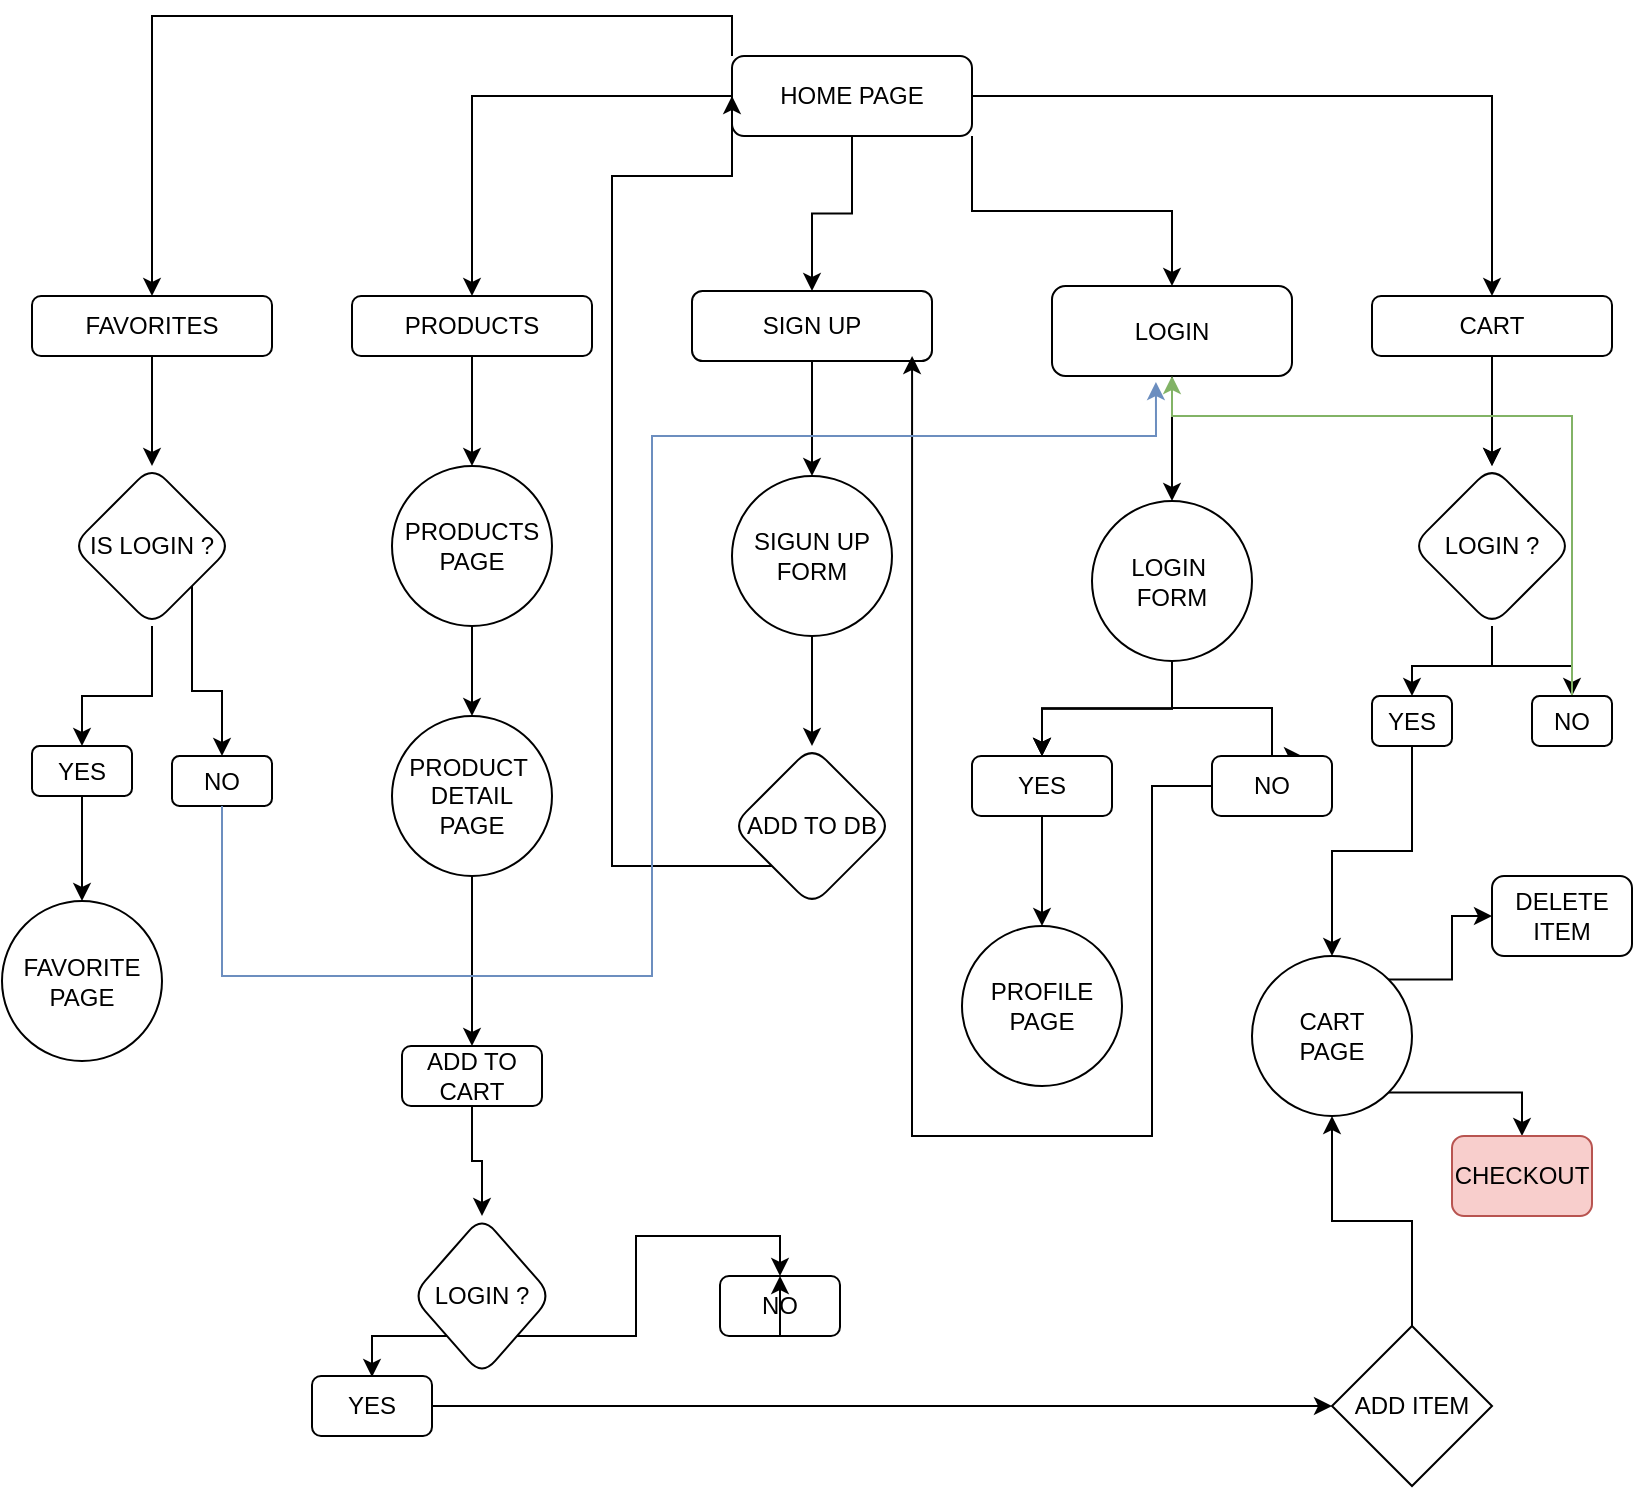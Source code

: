 <mxfile version="24.5.2" type="github">
  <diagram id="C5RBs43oDa-KdzZeNtuy" name="Page-1">
    <mxGraphModel dx="2181" dy="726" grid="1" gridSize="10" guides="1" tooltips="1" connect="1" arrows="1" fold="1" page="1" pageScale="1" pageWidth="827" pageHeight="1169" math="0" shadow="0">
      <root>
        <mxCell id="WIyWlLk6GJQsqaUBKTNV-0" />
        <mxCell id="WIyWlLk6GJQsqaUBKTNV-1" parent="WIyWlLk6GJQsqaUBKTNV-0" />
        <mxCell id="T-v2wSZh6R9Aq7Sud8xA-3" style="edgeStyle=orthogonalEdgeStyle;rounded=0;orthogonalLoop=1;jettySize=auto;html=1;entryX=0.5;entryY=0;entryDx=0;entryDy=0;" edge="1" parent="WIyWlLk6GJQsqaUBKTNV-1" source="WIyWlLk6GJQsqaUBKTNV-3" target="WIyWlLk6GJQsqaUBKTNV-7">
          <mxGeometry relative="1" as="geometry" />
        </mxCell>
        <mxCell id="T-v2wSZh6R9Aq7Sud8xA-6" style="edgeStyle=orthogonalEdgeStyle;rounded=0;orthogonalLoop=1;jettySize=auto;html=1;" edge="1" parent="WIyWlLk6GJQsqaUBKTNV-1" source="WIyWlLk6GJQsqaUBKTNV-3" target="T-v2wSZh6R9Aq7Sud8xA-4">
          <mxGeometry relative="1" as="geometry" />
        </mxCell>
        <mxCell id="T-v2wSZh6R9Aq7Sud8xA-11" style="edgeStyle=orthogonalEdgeStyle;rounded=0;orthogonalLoop=1;jettySize=auto;html=1;" edge="1" parent="WIyWlLk6GJQsqaUBKTNV-1" source="WIyWlLk6GJQsqaUBKTNV-3" target="T-v2wSZh6R9Aq7Sud8xA-8">
          <mxGeometry relative="1" as="geometry" />
        </mxCell>
        <mxCell id="T-v2wSZh6R9Aq7Sud8xA-12" style="edgeStyle=orthogonalEdgeStyle;rounded=0;orthogonalLoop=1;jettySize=auto;html=1;exitX=1;exitY=1;exitDx=0;exitDy=0;" edge="1" parent="WIyWlLk6GJQsqaUBKTNV-1" source="WIyWlLk6GJQsqaUBKTNV-3" target="T-v2wSZh6R9Aq7Sud8xA-5">
          <mxGeometry relative="1" as="geometry" />
        </mxCell>
        <mxCell id="T-v2wSZh6R9Aq7Sud8xA-14" style="edgeStyle=orthogonalEdgeStyle;rounded=0;orthogonalLoop=1;jettySize=auto;html=1;exitX=0;exitY=0;exitDx=0;exitDy=0;entryX=0.5;entryY=0;entryDx=0;entryDy=0;" edge="1" parent="WIyWlLk6GJQsqaUBKTNV-1" source="WIyWlLk6GJQsqaUBKTNV-3" target="T-v2wSZh6R9Aq7Sud8xA-13">
          <mxGeometry relative="1" as="geometry" />
        </mxCell>
        <mxCell id="WIyWlLk6GJQsqaUBKTNV-3" value="HOME PAGE" style="rounded=1;whiteSpace=wrap;html=1;fontSize=12;glass=0;strokeWidth=1;shadow=0;" parent="WIyWlLk6GJQsqaUBKTNV-1" vertex="1">
          <mxGeometry x="360" y="60" width="120" height="40" as="geometry" />
        </mxCell>
        <mxCell id="T-v2wSZh6R9Aq7Sud8xA-46" value="" style="edgeStyle=orthogonalEdgeStyle;rounded=0;orthogonalLoop=1;jettySize=auto;html=1;" edge="1" parent="WIyWlLk6GJQsqaUBKTNV-1" source="WIyWlLk6GJQsqaUBKTNV-7" target="T-v2wSZh6R9Aq7Sud8xA-45">
          <mxGeometry relative="1" as="geometry" />
        </mxCell>
        <mxCell id="WIyWlLk6GJQsqaUBKTNV-7" value="PRODUCTS" style="rounded=1;whiteSpace=wrap;html=1;fontSize=12;glass=0;strokeWidth=1;shadow=0;" parent="WIyWlLk6GJQsqaUBKTNV-1" vertex="1">
          <mxGeometry x="170" y="180" width="120" height="30" as="geometry" />
        </mxCell>
        <mxCell id="T-v2wSZh6R9Aq7Sud8xA-16" value="" style="edgeStyle=orthogonalEdgeStyle;rounded=0;orthogonalLoop=1;jettySize=auto;html=1;" edge="1" parent="WIyWlLk6GJQsqaUBKTNV-1" source="T-v2wSZh6R9Aq7Sud8xA-4" target="T-v2wSZh6R9Aq7Sud8xA-15">
          <mxGeometry relative="1" as="geometry" />
        </mxCell>
        <mxCell id="T-v2wSZh6R9Aq7Sud8xA-4" value="SIGN UP" style="rounded=1;whiteSpace=wrap;html=1;" vertex="1" parent="WIyWlLk6GJQsqaUBKTNV-1">
          <mxGeometry x="340" y="177.5" width="120" height="35" as="geometry" />
        </mxCell>
        <mxCell id="T-v2wSZh6R9Aq7Sud8xA-20" value="" style="edgeStyle=orthogonalEdgeStyle;rounded=0;orthogonalLoop=1;jettySize=auto;html=1;" edge="1" parent="WIyWlLk6GJQsqaUBKTNV-1" source="T-v2wSZh6R9Aq7Sud8xA-5" target="T-v2wSZh6R9Aq7Sud8xA-19">
          <mxGeometry relative="1" as="geometry" />
        </mxCell>
        <mxCell id="T-v2wSZh6R9Aq7Sud8xA-5" value="LOGIN" style="rounded=1;whiteSpace=wrap;html=1;" vertex="1" parent="WIyWlLk6GJQsqaUBKTNV-1">
          <mxGeometry x="520" y="175" width="120" height="45" as="geometry" />
        </mxCell>
        <mxCell id="T-v2wSZh6R9Aq7Sud8xA-31" value="" style="edgeStyle=orthogonalEdgeStyle;rounded=0;orthogonalLoop=1;jettySize=auto;html=1;" edge="1" parent="WIyWlLk6GJQsqaUBKTNV-1" source="T-v2wSZh6R9Aq7Sud8xA-8">
          <mxGeometry relative="1" as="geometry">
            <mxPoint x="740" y="265" as="targetPoint" />
          </mxGeometry>
        </mxCell>
        <mxCell id="T-v2wSZh6R9Aq7Sud8xA-33" value="" style="edgeStyle=orthogonalEdgeStyle;rounded=0;orthogonalLoop=1;jettySize=auto;html=1;" edge="1" parent="WIyWlLk6GJQsqaUBKTNV-1" source="T-v2wSZh6R9Aq7Sud8xA-8" target="T-v2wSZh6R9Aq7Sud8xA-32">
          <mxGeometry relative="1" as="geometry" />
        </mxCell>
        <mxCell id="T-v2wSZh6R9Aq7Sud8xA-8" value="CART" style="rounded=1;whiteSpace=wrap;html=1;" vertex="1" parent="WIyWlLk6GJQsqaUBKTNV-1">
          <mxGeometry x="680" y="180" width="120" height="30" as="geometry" />
        </mxCell>
        <mxCell id="T-v2wSZh6R9Aq7Sud8xA-10" style="edgeStyle=orthogonalEdgeStyle;rounded=0;orthogonalLoop=1;jettySize=auto;html=1;exitX=0.5;exitY=1;exitDx=0;exitDy=0;" edge="1" parent="WIyWlLk6GJQsqaUBKTNV-1" source="T-v2wSZh6R9Aq7Sud8xA-8" target="T-v2wSZh6R9Aq7Sud8xA-8">
          <mxGeometry relative="1" as="geometry" />
        </mxCell>
        <mxCell id="T-v2wSZh6R9Aq7Sud8xA-70" value="" style="edgeStyle=orthogonalEdgeStyle;rounded=0;orthogonalLoop=1;jettySize=auto;html=1;" edge="1" parent="WIyWlLk6GJQsqaUBKTNV-1" source="T-v2wSZh6R9Aq7Sud8xA-13" target="T-v2wSZh6R9Aq7Sud8xA-69">
          <mxGeometry relative="1" as="geometry" />
        </mxCell>
        <mxCell id="T-v2wSZh6R9Aq7Sud8xA-13" value="FAVORITES" style="rounded=1;whiteSpace=wrap;html=1;" vertex="1" parent="WIyWlLk6GJQsqaUBKTNV-1">
          <mxGeometry x="10" y="180" width="120" height="30" as="geometry" />
        </mxCell>
        <mxCell id="T-v2wSZh6R9Aq7Sud8xA-18" value="" style="edgeStyle=orthogonalEdgeStyle;rounded=0;orthogonalLoop=1;jettySize=auto;html=1;" edge="1" parent="WIyWlLk6GJQsqaUBKTNV-1" source="T-v2wSZh6R9Aq7Sud8xA-15" target="T-v2wSZh6R9Aq7Sud8xA-17">
          <mxGeometry relative="1" as="geometry" />
        </mxCell>
        <mxCell id="T-v2wSZh6R9Aq7Sud8xA-15" value="SIGUN UP FORM" style="ellipse;whiteSpace=wrap;html=1;rounded=1;" vertex="1" parent="WIyWlLk6GJQsqaUBKTNV-1">
          <mxGeometry x="360" y="270" width="80" height="80" as="geometry" />
        </mxCell>
        <mxCell id="T-v2wSZh6R9Aq7Sud8xA-81" style="edgeStyle=orthogonalEdgeStyle;rounded=0;orthogonalLoop=1;jettySize=auto;html=1;exitX=0;exitY=1;exitDx=0;exitDy=0;entryX=0;entryY=0.5;entryDx=0;entryDy=0;" edge="1" parent="WIyWlLk6GJQsqaUBKTNV-1" source="T-v2wSZh6R9Aq7Sud8xA-17" target="WIyWlLk6GJQsqaUBKTNV-3">
          <mxGeometry relative="1" as="geometry">
            <Array as="points">
              <mxPoint x="300" y="465" />
              <mxPoint x="300" y="120" />
              <mxPoint x="360" y="120" />
            </Array>
          </mxGeometry>
        </mxCell>
        <mxCell id="T-v2wSZh6R9Aq7Sud8xA-17" value="ADD TO DB" style="rhombus;whiteSpace=wrap;html=1;rounded=1;" vertex="1" parent="WIyWlLk6GJQsqaUBKTNV-1">
          <mxGeometry x="360" y="405" width="80" height="80" as="geometry" />
        </mxCell>
        <mxCell id="T-v2wSZh6R9Aq7Sud8xA-22" value="" style="edgeStyle=orthogonalEdgeStyle;rounded=0;orthogonalLoop=1;jettySize=auto;html=1;" edge="1" parent="WIyWlLk6GJQsqaUBKTNV-1" source="T-v2wSZh6R9Aq7Sud8xA-19" target="T-v2wSZh6R9Aq7Sud8xA-21">
          <mxGeometry relative="1" as="geometry" />
        </mxCell>
        <mxCell id="T-v2wSZh6R9Aq7Sud8xA-23" value="" style="edgeStyle=orthogonalEdgeStyle;rounded=0;orthogonalLoop=1;jettySize=auto;html=1;" edge="1" parent="WIyWlLk6GJQsqaUBKTNV-1" source="T-v2wSZh6R9Aq7Sud8xA-19" target="T-v2wSZh6R9Aq7Sud8xA-21">
          <mxGeometry relative="1" as="geometry" />
        </mxCell>
        <mxCell id="T-v2wSZh6R9Aq7Sud8xA-24" value="" style="edgeStyle=orthogonalEdgeStyle;rounded=0;orthogonalLoop=1;jettySize=auto;html=1;" edge="1" parent="WIyWlLk6GJQsqaUBKTNV-1" source="T-v2wSZh6R9Aq7Sud8xA-19" target="T-v2wSZh6R9Aq7Sud8xA-21">
          <mxGeometry relative="1" as="geometry" />
        </mxCell>
        <mxCell id="T-v2wSZh6R9Aq7Sud8xA-26" style="edgeStyle=orthogonalEdgeStyle;rounded=0;orthogonalLoop=1;jettySize=auto;html=1;exitX=0.5;exitY=1;exitDx=0;exitDy=0;entryX=0.75;entryY=0;entryDx=0;entryDy=0;" edge="1" parent="WIyWlLk6GJQsqaUBKTNV-1" source="T-v2wSZh6R9Aq7Sud8xA-19" target="T-v2wSZh6R9Aq7Sud8xA-25">
          <mxGeometry relative="1" as="geometry">
            <Array as="points">
              <mxPoint x="580" y="386" />
              <mxPoint x="630" y="386" />
              <mxPoint x="630" y="410" />
            </Array>
          </mxGeometry>
        </mxCell>
        <mxCell id="T-v2wSZh6R9Aq7Sud8xA-19" value="LOGIN&amp;nbsp; FORM" style="ellipse;whiteSpace=wrap;html=1;rounded=1;" vertex="1" parent="WIyWlLk6GJQsqaUBKTNV-1">
          <mxGeometry x="540" y="282.5" width="80" height="80" as="geometry" />
        </mxCell>
        <mxCell id="T-v2wSZh6R9Aq7Sud8xA-28" value="" style="edgeStyle=orthogonalEdgeStyle;rounded=0;orthogonalLoop=1;jettySize=auto;html=1;" edge="1" parent="WIyWlLk6GJQsqaUBKTNV-1" source="T-v2wSZh6R9Aq7Sud8xA-21" target="T-v2wSZh6R9Aq7Sud8xA-27">
          <mxGeometry relative="1" as="geometry" />
        </mxCell>
        <mxCell id="T-v2wSZh6R9Aq7Sud8xA-21" value="YES" style="whiteSpace=wrap;html=1;rounded=1;" vertex="1" parent="WIyWlLk6GJQsqaUBKTNV-1">
          <mxGeometry x="480" y="410" width="70" height="30" as="geometry" />
        </mxCell>
        <mxCell id="T-v2wSZh6R9Aq7Sud8xA-25" value="NO" style="rounded=1;whiteSpace=wrap;html=1;" vertex="1" parent="WIyWlLk6GJQsqaUBKTNV-1">
          <mxGeometry x="600" y="410" width="60" height="30" as="geometry" />
        </mxCell>
        <mxCell id="T-v2wSZh6R9Aq7Sud8xA-27" value="PROFILE PAGE" style="ellipse;whiteSpace=wrap;html=1;rounded=1;" vertex="1" parent="WIyWlLk6GJQsqaUBKTNV-1">
          <mxGeometry x="475" y="495" width="80" height="80" as="geometry" />
        </mxCell>
        <mxCell id="T-v2wSZh6R9Aq7Sud8xA-29" style="edgeStyle=orthogonalEdgeStyle;rounded=0;orthogonalLoop=1;jettySize=auto;html=1;entryX=0.917;entryY=0.929;entryDx=0;entryDy=0;entryPerimeter=0;" edge="1" parent="WIyWlLk6GJQsqaUBKTNV-1" source="T-v2wSZh6R9Aq7Sud8xA-25" target="T-v2wSZh6R9Aq7Sud8xA-4">
          <mxGeometry relative="1" as="geometry">
            <Array as="points">
              <mxPoint x="570" y="425" />
              <mxPoint x="570" y="600" />
              <mxPoint x="450" y="600" />
            </Array>
          </mxGeometry>
        </mxCell>
        <mxCell id="T-v2wSZh6R9Aq7Sud8xA-35" value="" style="edgeStyle=orthogonalEdgeStyle;rounded=0;orthogonalLoop=1;jettySize=auto;html=1;" edge="1" parent="WIyWlLk6GJQsqaUBKTNV-1" source="T-v2wSZh6R9Aq7Sud8xA-32" target="T-v2wSZh6R9Aq7Sud8xA-34">
          <mxGeometry relative="1" as="geometry" />
        </mxCell>
        <mxCell id="T-v2wSZh6R9Aq7Sud8xA-37" style="edgeStyle=orthogonalEdgeStyle;rounded=0;orthogonalLoop=1;jettySize=auto;html=1;entryX=0.5;entryY=0;entryDx=0;entryDy=0;" edge="1" parent="WIyWlLk6GJQsqaUBKTNV-1" source="T-v2wSZh6R9Aq7Sud8xA-32" target="T-v2wSZh6R9Aq7Sud8xA-36">
          <mxGeometry relative="1" as="geometry" />
        </mxCell>
        <mxCell id="T-v2wSZh6R9Aq7Sud8xA-32" value="LOGIN ?" style="rhombus;whiteSpace=wrap;html=1;rounded=1;" vertex="1" parent="WIyWlLk6GJQsqaUBKTNV-1">
          <mxGeometry x="700" y="265" width="80" height="80" as="geometry" />
        </mxCell>
        <mxCell id="T-v2wSZh6R9Aq7Sud8xA-43" style="edgeStyle=orthogonalEdgeStyle;rounded=0;orthogonalLoop=1;jettySize=auto;html=1;" edge="1" parent="WIyWlLk6GJQsqaUBKTNV-1" source="T-v2wSZh6R9Aq7Sud8xA-34" target="T-v2wSZh6R9Aq7Sud8xA-42">
          <mxGeometry relative="1" as="geometry" />
        </mxCell>
        <mxCell id="T-v2wSZh6R9Aq7Sud8xA-34" value="YES" style="whiteSpace=wrap;html=1;rounded=1;" vertex="1" parent="WIyWlLk6GJQsqaUBKTNV-1">
          <mxGeometry x="680" y="380" width="40" height="25" as="geometry" />
        </mxCell>
        <mxCell id="T-v2wSZh6R9Aq7Sud8xA-44" style="edgeStyle=orthogonalEdgeStyle;rounded=0;orthogonalLoop=1;jettySize=auto;html=1;fillColor=#d5e8d4;strokeColor=#82b366;" edge="1" parent="WIyWlLk6GJQsqaUBKTNV-1" source="T-v2wSZh6R9Aq7Sud8xA-36" target="T-v2wSZh6R9Aq7Sud8xA-5">
          <mxGeometry relative="1" as="geometry">
            <Array as="points">
              <mxPoint x="780" y="240" />
              <mxPoint x="580" y="240" />
            </Array>
          </mxGeometry>
        </mxCell>
        <mxCell id="T-v2wSZh6R9Aq7Sud8xA-36" value="NO" style="whiteSpace=wrap;html=1;rounded=1;" vertex="1" parent="WIyWlLk6GJQsqaUBKTNV-1">
          <mxGeometry x="760" y="380" width="40" height="25" as="geometry" />
        </mxCell>
        <mxCell id="T-v2wSZh6R9Aq7Sud8xA-66" style="edgeStyle=orthogonalEdgeStyle;rounded=0;orthogonalLoop=1;jettySize=auto;html=1;exitX=1;exitY=0;exitDx=0;exitDy=0;entryX=0;entryY=0.5;entryDx=0;entryDy=0;" edge="1" parent="WIyWlLk6GJQsqaUBKTNV-1" source="T-v2wSZh6R9Aq7Sud8xA-42" target="T-v2wSZh6R9Aq7Sud8xA-64">
          <mxGeometry relative="1" as="geometry" />
        </mxCell>
        <mxCell id="T-v2wSZh6R9Aq7Sud8xA-67" style="edgeStyle=orthogonalEdgeStyle;rounded=0;orthogonalLoop=1;jettySize=auto;html=1;exitX=1;exitY=1;exitDx=0;exitDy=0;" edge="1" parent="WIyWlLk6GJQsqaUBKTNV-1" source="T-v2wSZh6R9Aq7Sud8xA-42" target="T-v2wSZh6R9Aq7Sud8xA-65">
          <mxGeometry relative="1" as="geometry" />
        </mxCell>
        <mxCell id="T-v2wSZh6R9Aq7Sud8xA-42" value="CART&lt;div&gt;PAGE&lt;/div&gt;" style="ellipse;whiteSpace=wrap;html=1;aspect=fixed;" vertex="1" parent="WIyWlLk6GJQsqaUBKTNV-1">
          <mxGeometry x="620" y="510" width="80" height="80" as="geometry" />
        </mxCell>
        <mxCell id="T-v2wSZh6R9Aq7Sud8xA-48" value="" style="edgeStyle=orthogonalEdgeStyle;rounded=0;orthogonalLoop=1;jettySize=auto;html=1;" edge="1" parent="WIyWlLk6GJQsqaUBKTNV-1" source="T-v2wSZh6R9Aq7Sud8xA-45" target="T-v2wSZh6R9Aq7Sud8xA-47">
          <mxGeometry relative="1" as="geometry" />
        </mxCell>
        <mxCell id="T-v2wSZh6R9Aq7Sud8xA-45" value="PRODUCTS&lt;div&gt;PAGE&lt;/div&gt;" style="ellipse;whiteSpace=wrap;html=1;rounded=1;glass=0;strokeWidth=1;shadow=0;" vertex="1" parent="WIyWlLk6GJQsqaUBKTNV-1">
          <mxGeometry x="190" y="265" width="80" height="80" as="geometry" />
        </mxCell>
        <mxCell id="T-v2wSZh6R9Aq7Sud8xA-50" value="" style="edgeStyle=orthogonalEdgeStyle;rounded=0;orthogonalLoop=1;jettySize=auto;html=1;" edge="1" parent="WIyWlLk6GJQsqaUBKTNV-1" source="T-v2wSZh6R9Aq7Sud8xA-47" target="T-v2wSZh6R9Aq7Sud8xA-49">
          <mxGeometry relative="1" as="geometry" />
        </mxCell>
        <mxCell id="T-v2wSZh6R9Aq7Sud8xA-47" value="PRODUCT&amp;nbsp;&lt;div&gt;DETAIL&lt;/div&gt;&lt;div&gt;PAGE&lt;/div&gt;" style="ellipse;whiteSpace=wrap;html=1;rounded=1;glass=0;strokeWidth=1;shadow=0;" vertex="1" parent="WIyWlLk6GJQsqaUBKTNV-1">
          <mxGeometry x="190" y="390" width="80" height="80" as="geometry" />
        </mxCell>
        <mxCell id="T-v2wSZh6R9Aq7Sud8xA-52" value="" style="edgeStyle=orthogonalEdgeStyle;rounded=0;orthogonalLoop=1;jettySize=auto;html=1;" edge="1" parent="WIyWlLk6GJQsqaUBKTNV-1" source="T-v2wSZh6R9Aq7Sud8xA-49" target="T-v2wSZh6R9Aq7Sud8xA-51">
          <mxGeometry relative="1" as="geometry" />
        </mxCell>
        <mxCell id="T-v2wSZh6R9Aq7Sud8xA-49" value="ADD TO CART" style="whiteSpace=wrap;html=1;rounded=1;glass=0;strokeWidth=1;shadow=0;" vertex="1" parent="WIyWlLk6GJQsqaUBKTNV-1">
          <mxGeometry x="195" y="555" width="70" height="30" as="geometry" />
        </mxCell>
        <mxCell id="T-v2wSZh6R9Aq7Sud8xA-57" style="edgeStyle=orthogonalEdgeStyle;rounded=0;orthogonalLoop=1;jettySize=auto;html=1;exitX=0;exitY=1;exitDx=0;exitDy=0;" edge="1" parent="WIyWlLk6GJQsqaUBKTNV-1" source="T-v2wSZh6R9Aq7Sud8xA-51">
          <mxGeometry relative="1" as="geometry">
            <mxPoint x="180.0" y="720" as="targetPoint" />
          </mxGeometry>
        </mxCell>
        <mxCell id="T-v2wSZh6R9Aq7Sud8xA-58" style="edgeStyle=orthogonalEdgeStyle;rounded=0;orthogonalLoop=1;jettySize=auto;html=1;exitX=1;exitY=1;exitDx=0;exitDy=0;entryX=0.5;entryY=0;entryDx=0;entryDy=0;" edge="1" parent="WIyWlLk6GJQsqaUBKTNV-1" source="T-v2wSZh6R9Aq7Sud8xA-51" target="T-v2wSZh6R9Aq7Sud8xA-56">
          <mxGeometry relative="1" as="geometry" />
        </mxCell>
        <mxCell id="T-v2wSZh6R9Aq7Sud8xA-51" value="LOGIN ?" style="rhombus;whiteSpace=wrap;html=1;rounded=1;glass=0;strokeWidth=1;shadow=0;" vertex="1" parent="WIyWlLk6GJQsqaUBKTNV-1">
          <mxGeometry x="200" y="640" width="70" height="80" as="geometry" />
        </mxCell>
        <mxCell id="T-v2wSZh6R9Aq7Sud8xA-60" style="edgeStyle=orthogonalEdgeStyle;rounded=0;orthogonalLoop=1;jettySize=auto;html=1;" edge="1" parent="WIyWlLk6GJQsqaUBKTNV-1" source="T-v2wSZh6R9Aq7Sud8xA-61" target="T-v2wSZh6R9Aq7Sud8xA-42">
          <mxGeometry relative="1" as="geometry" />
        </mxCell>
        <mxCell id="T-v2wSZh6R9Aq7Sud8xA-55" value="YES" style="rounded=1;whiteSpace=wrap;html=1;" vertex="1" parent="WIyWlLk6GJQsqaUBKTNV-1">
          <mxGeometry x="150" y="720" width="60" height="30" as="geometry" />
        </mxCell>
        <mxCell id="T-v2wSZh6R9Aq7Sud8xA-56" value="NO" style="rounded=1;whiteSpace=wrap;html=1;" vertex="1" parent="WIyWlLk6GJQsqaUBKTNV-1">
          <mxGeometry x="354" y="670" width="60" height="30" as="geometry" />
        </mxCell>
        <mxCell id="T-v2wSZh6R9Aq7Sud8xA-62" value="" style="edgeStyle=orthogonalEdgeStyle;rounded=0;orthogonalLoop=1;jettySize=auto;html=1;" edge="1" parent="WIyWlLk6GJQsqaUBKTNV-1" source="T-v2wSZh6R9Aq7Sud8xA-55" target="T-v2wSZh6R9Aq7Sud8xA-61">
          <mxGeometry relative="1" as="geometry">
            <mxPoint x="210" y="735" as="sourcePoint" />
            <mxPoint x="700" y="550" as="targetPoint" />
          </mxGeometry>
        </mxCell>
        <mxCell id="T-v2wSZh6R9Aq7Sud8xA-61" value="ADD ITEM" style="rhombus;whiteSpace=wrap;html=1;" vertex="1" parent="WIyWlLk6GJQsqaUBKTNV-1">
          <mxGeometry x="660" y="695" width="80" height="80" as="geometry" />
        </mxCell>
        <mxCell id="T-v2wSZh6R9Aq7Sud8xA-63" style="edgeStyle=orthogonalEdgeStyle;rounded=0;orthogonalLoop=1;jettySize=auto;html=1;exitX=0.5;exitY=1;exitDx=0;exitDy=0;entryX=0.5;entryY=0;entryDx=0;entryDy=0;" edge="1" parent="WIyWlLk6GJQsqaUBKTNV-1" source="T-v2wSZh6R9Aq7Sud8xA-56" target="T-v2wSZh6R9Aq7Sud8xA-56">
          <mxGeometry relative="1" as="geometry" />
        </mxCell>
        <mxCell id="T-v2wSZh6R9Aq7Sud8xA-64" value="DELETE&lt;div&gt;ITEM&lt;/div&gt;" style="rounded=1;whiteSpace=wrap;html=1;" vertex="1" parent="WIyWlLk6GJQsqaUBKTNV-1">
          <mxGeometry x="740" y="470" width="70" height="40" as="geometry" />
        </mxCell>
        <mxCell id="T-v2wSZh6R9Aq7Sud8xA-65" value="CHECKOUT" style="rounded=1;whiteSpace=wrap;html=1;fillColor=#f8cecc;strokeColor=#b85450;" vertex="1" parent="WIyWlLk6GJQsqaUBKTNV-1">
          <mxGeometry x="720" y="600" width="70" height="40" as="geometry" />
        </mxCell>
        <mxCell id="T-v2wSZh6R9Aq7Sud8xA-72" value="" style="edgeStyle=orthogonalEdgeStyle;rounded=0;orthogonalLoop=1;jettySize=auto;html=1;" edge="1" parent="WIyWlLk6GJQsqaUBKTNV-1" source="T-v2wSZh6R9Aq7Sud8xA-69" target="T-v2wSZh6R9Aq7Sud8xA-71">
          <mxGeometry relative="1" as="geometry">
            <Array as="points">
              <mxPoint x="70" y="380" />
              <mxPoint x="35" y="380" />
            </Array>
          </mxGeometry>
        </mxCell>
        <mxCell id="T-v2wSZh6R9Aq7Sud8xA-74" style="edgeStyle=orthogonalEdgeStyle;rounded=0;orthogonalLoop=1;jettySize=auto;html=1;exitX=1;exitY=1;exitDx=0;exitDy=0;" edge="1" parent="WIyWlLk6GJQsqaUBKTNV-1" source="T-v2wSZh6R9Aq7Sud8xA-69" target="T-v2wSZh6R9Aq7Sud8xA-73">
          <mxGeometry relative="1" as="geometry" />
        </mxCell>
        <mxCell id="T-v2wSZh6R9Aq7Sud8xA-69" value="IS LOGIN ?" style="rhombus;whiteSpace=wrap;html=1;rounded=1;" vertex="1" parent="WIyWlLk6GJQsqaUBKTNV-1">
          <mxGeometry x="30" y="265" width="80" height="80" as="geometry" />
        </mxCell>
        <mxCell id="T-v2wSZh6R9Aq7Sud8xA-76" value="" style="edgeStyle=orthogonalEdgeStyle;rounded=0;orthogonalLoop=1;jettySize=auto;html=1;" edge="1" parent="WIyWlLk6GJQsqaUBKTNV-1" source="T-v2wSZh6R9Aq7Sud8xA-71" target="T-v2wSZh6R9Aq7Sud8xA-75">
          <mxGeometry relative="1" as="geometry" />
        </mxCell>
        <mxCell id="T-v2wSZh6R9Aq7Sud8xA-71" value="YES" style="whiteSpace=wrap;html=1;rounded=1;" vertex="1" parent="WIyWlLk6GJQsqaUBKTNV-1">
          <mxGeometry x="10" y="405" width="50" height="25" as="geometry" />
        </mxCell>
        <mxCell id="T-v2wSZh6R9Aq7Sud8xA-73" value="NO" style="whiteSpace=wrap;html=1;rounded=1;" vertex="1" parent="WIyWlLk6GJQsqaUBKTNV-1">
          <mxGeometry x="80" y="410" width="50" height="25" as="geometry" />
        </mxCell>
        <mxCell id="T-v2wSZh6R9Aq7Sud8xA-75" value="FAVORITE&lt;div&gt;PAGE&lt;/div&gt;" style="ellipse;whiteSpace=wrap;html=1;rounded=1;" vertex="1" parent="WIyWlLk6GJQsqaUBKTNV-1">
          <mxGeometry x="-5" y="482.5" width="80" height="80" as="geometry" />
        </mxCell>
        <mxCell id="T-v2wSZh6R9Aq7Sud8xA-77" style="edgeStyle=orthogonalEdgeStyle;rounded=0;orthogonalLoop=1;jettySize=auto;html=1;exitX=0.5;exitY=1;exitDx=0;exitDy=0;entryX=0.433;entryY=1.067;entryDx=0;entryDy=0;entryPerimeter=0;fillColor=#dae8fc;strokeColor=#6c8ebf;" edge="1" parent="WIyWlLk6GJQsqaUBKTNV-1" source="T-v2wSZh6R9Aq7Sud8xA-73" target="T-v2wSZh6R9Aq7Sud8xA-5">
          <mxGeometry relative="1" as="geometry">
            <Array as="points">
              <mxPoint x="105" y="520" />
              <mxPoint x="320" y="520" />
              <mxPoint x="320" y="250" />
              <mxPoint x="572" y="250" />
            </Array>
          </mxGeometry>
        </mxCell>
      </root>
    </mxGraphModel>
  </diagram>
</mxfile>
